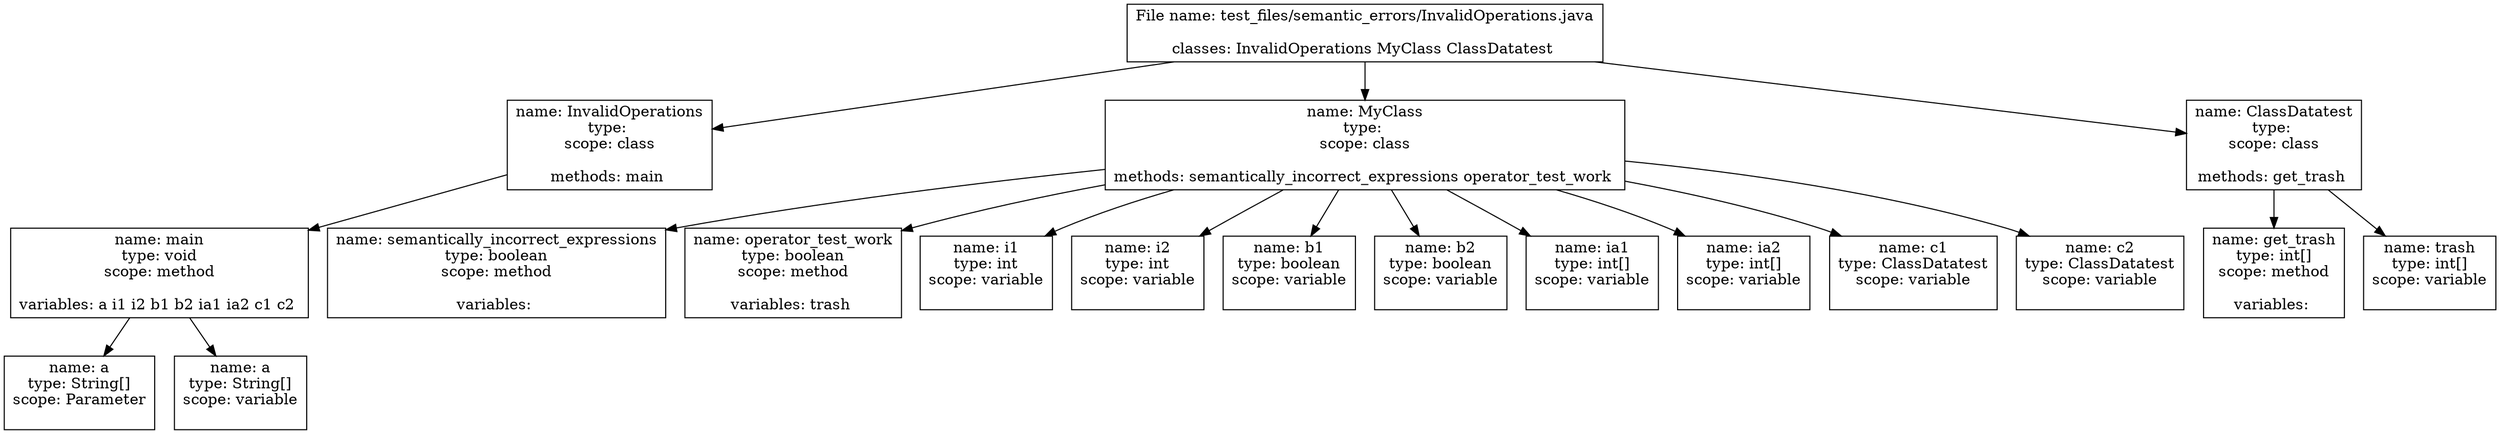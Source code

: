 digraph AST {
  rankdir=TB;
"0x5622fb1bc9d0" [label="File name: test_files/semantic_errors/InvalidOperations.java\n\nclasses: InvalidOperations MyClass ClassDatatest ", shape=box];
"0x5622fb1bc9d0" -> "0x5622fb1bcad0";
"0x5622fb1bcad0" [label="name: InvalidOperations\ntype: \nscope: class\n\nmethods: main 
", shape=box];
"0x5622fb1bcad0" -> "0x5622fb1bcb80";
"0x5622fb1bcb80" [label="name: main\ntype: void\nscope: method\n\nvariables: a i1 i2 b1 b2 ia1 ia2 c1 c2 ", shape=box];
"0x5622fb1bcb80" -> "0x5622fb1bcc30";
"0x5622fb1bcc30" [label="name: a\ntype: String[]\nscope: Parameter\n\n", shape=box];
"0x5622fb1bcb80" -> "0x5622fb1bd350";
"0x5622fb1bd350" [label="name: a\ntype: String[]\nscope: variable\n\n", shape=box];
"0x5622fb1bc9d0" -> "0x5622fb1bcd00";
"0x5622fb1bcd00" [label="name: MyClass\ntype: \nscope: class\n\nmethods: semantically_incorrect_expressions operator_test_work 
", shape=box];
"0x5622fb1bcd00" -> "0x5622fb1bcef0";
"0x5622fb1bcef0" [label="name: semantically_incorrect_expressions\ntype: boolean\nscope: method\n\nvariables: ", shape=box];
"0x5622fb1bcd00" -> "0x5622fb1bcfa0";
"0x5622fb1bcfa0" [label="name: operator_test_work\ntype: boolean\nscope: method\n\nvariables: trash ", shape=box];
"0x5622fb1bcd00" -> "0x5622fb1bd420";
"0x5622fb1bd420" [label="name: i1\ntype: int\nscope: variable\n\n", shape=box];
"0x5622fb1bcd00" -> "0x5622fb1bd500";
"0x5622fb1bd500" [label="name: i2\ntype: int\nscope: variable\n\n", shape=box];
"0x5622fb1bcd00" -> "0x5622fb1bd5d0";
"0x5622fb1bd5d0" [label="name: b1\ntype: boolean\nscope: variable\n\n", shape=box];
"0x5622fb1bcd00" -> "0x5622fb1bd6a0";
"0x5622fb1bd6a0" [label="name: b2\ntype: boolean\nscope: variable\n\n", shape=box];
"0x5622fb1bcd00" -> "0x5622fb1bd770";
"0x5622fb1bd770" [label="name: ia1\ntype: int[]\nscope: variable\n\n", shape=box];
"0x5622fb1bcd00" -> "0x5622fb1bd840";
"0x5622fb1bd840" [label="name: ia2\ntype: int[]\nscope: variable\n\n", shape=box];
"0x5622fb1bcd00" -> "0x5622fb1bd960";
"0x5622fb1bd960" [label="name: c1\ntype: ClassDatatest\nscope: variable\n\n", shape=box];
"0x5622fb1bcd00" -> "0x5622fb1bda30";
"0x5622fb1bda30" [label="name: c2\ntype: ClassDatatest\nscope: variable\n\n", shape=box];
"0x5622fb1bc9d0" -> "0x5622fb1bd0a0";
"0x5622fb1bd0a0" [label="name: ClassDatatest\ntype: \nscope: class\n\nmethods: get_trash 
", shape=box];
"0x5622fb1bd0a0" -> "0x5622fb1bd1a0";
"0x5622fb1bd1a0" [label="name: get_trash\ntype: int[]\nscope: method\n\nvariables: ", shape=box];
"0x5622fb1bd0a0" -> "0x5622fb1be510";
"0x5622fb1be510" [label="name: trash\ntype: int[]\nscope: variable\n\n", shape=box];
}

